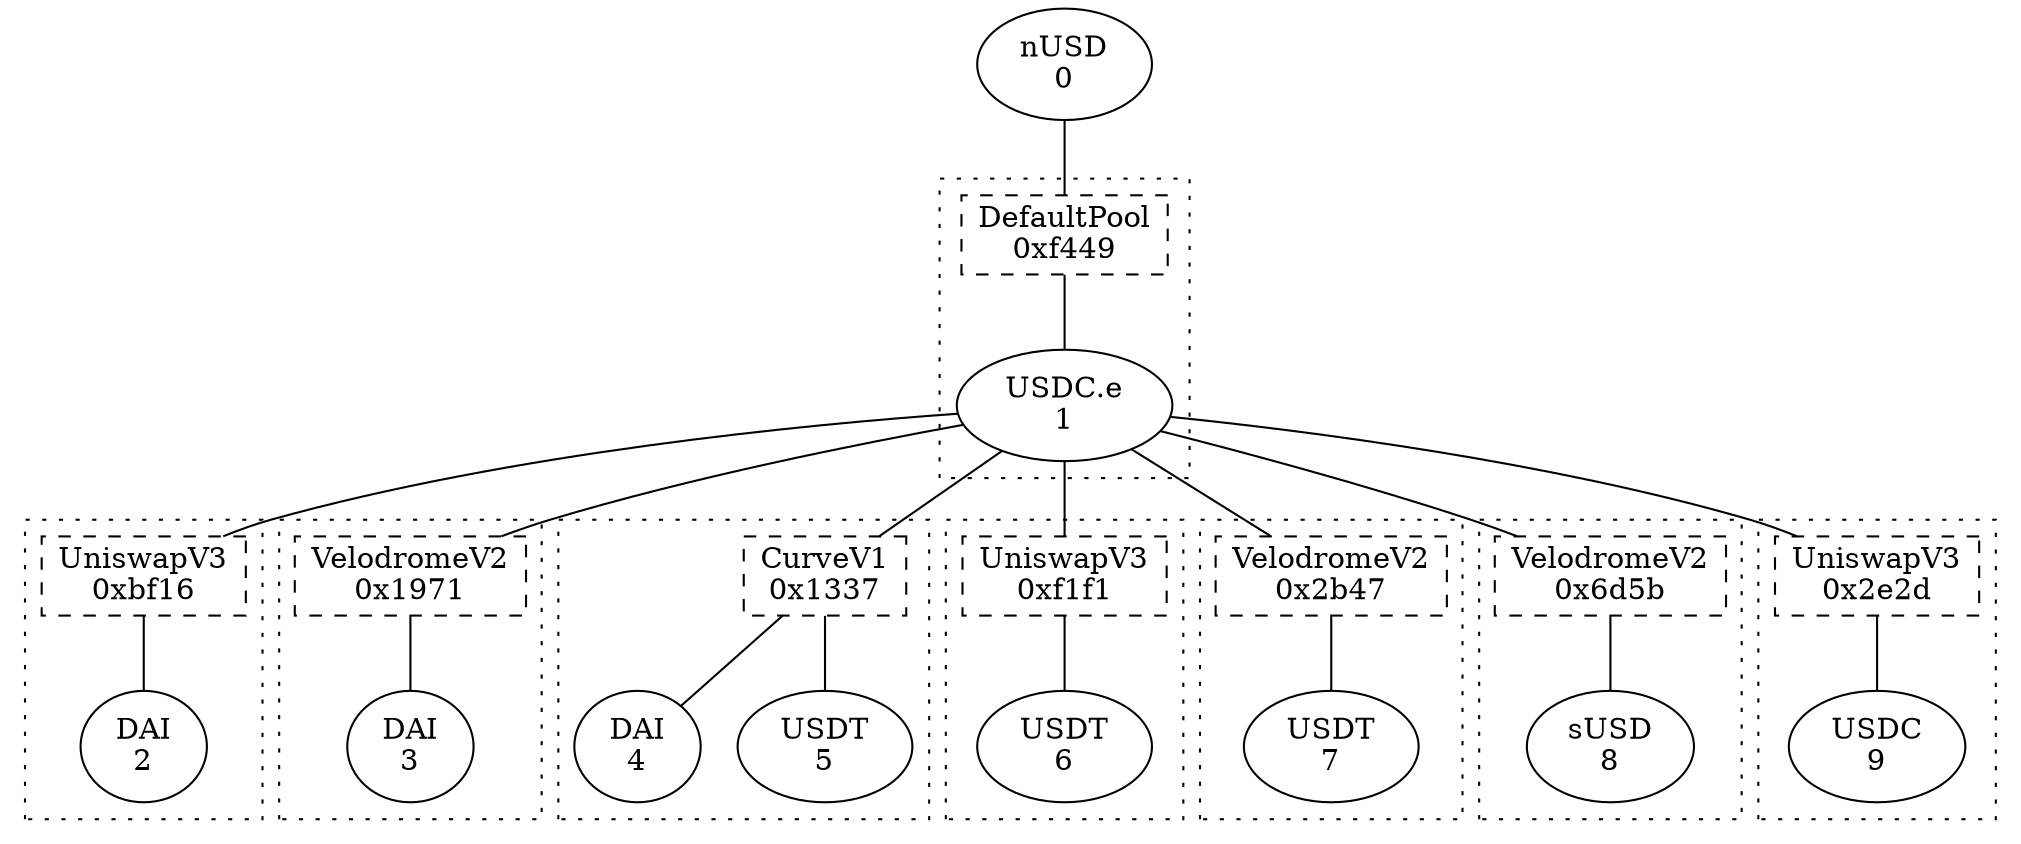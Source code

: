 graph G {
    token0 [label = "nUSD\n0";];
    token1 [label = "USDC.e\n1";];
    token2 [label = "DAI\n2";];
    token3 [label = "DAI\n3";];
    token4 [label = "DAI\n4";];
    token5 [label = "USDT\n5";];
    token6 [label = "USDT\n6";];
    token7 [label = "USDT\n7";];
    token8 [label = "sUSD\n8";];
    token9 [label = "USDC\n9";];
    pool0 [label = "DefaultPool\n0xf449";shape = rect;style = dashed;];
    token0 -- pool0;
    subgraph cluster0 {
        style = dotted;
        pool0 -- token1;
        subgraph {
            rank = same;
            edge [style = invis;];
            token1;
        }
    }
    pool1 [label = "UniswapV3\n0xbf16";shape = rect;style = dashed;];
    token1 -- pool1;
    subgraph cluster1 {
        style = dotted;
        pool1 -- token2;
        subgraph {
            rank = same;
            edge [style = invis;];
            token2;
        }
    }
    pool2 [label = "VelodromeV2\n0x1971";shape = rect;style = dashed;];
    token1 -- pool2;
    subgraph cluster2 {
        style = dotted;
        pool2 -- token3;
        subgraph {
            rank = same;
            edge [style = invis;];
            token3;
        }
    }
    pool3 [label = "CurveV1\n0x1337";shape = rect;style = dashed;];
    token1 -- pool3;
    subgraph cluster3 {
        style = dotted;
        pool3 -- token4;
        pool3 -- token5;
        subgraph {
            rank = same;
            edge [style = invis;];
            token4 -- token5;
        }
    }
    pool4 [label = "UniswapV3\n0xf1f1";shape = rect;style = dashed;];
    token1 -- pool4;
    subgraph cluster4 {
        style = dotted;
        pool4 -- token6;
        subgraph {
            rank = same;
            edge [style = invis;];
            token6;
        }
    }
    pool5 [label = "VelodromeV2\n0x2b47";shape = rect;style = dashed;];
    token1 -- pool5;
    subgraph cluster5 {
        style = dotted;
        pool5 -- token7;
        subgraph {
            rank = same;
            edge [style = invis;];
            token7;
        }
    }
    pool6 [label = "VelodromeV2\n0x6d5b";shape = rect;style = dashed;];
    token1 -- pool6;
    subgraph cluster6 {
        style = dotted;
        pool6 -- token8;
        subgraph {
            rank = same;
            edge [style = invis;];
            token8;
        }
    }
    pool7 [label = "UniswapV3\n0x2e2d";shape = rect;style = dashed;];
    token1 -- pool7;
    subgraph cluster7 {
        style = dotted;
        pool7 -- token9;
        subgraph {
            rank = same;
            edge [style = invis;];
            token9;
        }
    }
}
